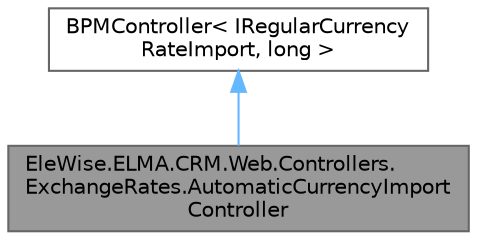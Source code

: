 digraph "EleWise.ELMA.CRM.Web.Controllers.ExchangeRates.AutomaticCurrencyImportController"
{
 // LATEX_PDF_SIZE
  bgcolor="transparent";
  edge [fontname=Helvetica,fontsize=10,labelfontname=Helvetica,labelfontsize=10];
  node [fontname=Helvetica,fontsize=10,shape=box,height=0.2,width=0.4];
  Node1 [id="Node000001",label="EleWise.ELMA.CRM.Web.Controllers.\lExchangeRates.AutomaticCurrencyImport\lController",height=0.2,width=0.4,color="gray40", fillcolor="grey60", style="filled", fontcolor="black",tooltip=" "];
  Node2 -> Node1 [id="edge1_Node000001_Node000002",dir="back",color="steelblue1",style="solid",tooltip=" "];
  Node2 [id="Node000002",label="BPMController\< IRegularCurrency\lRateImport, long \>",height=0.2,width=0.4,color="gray40", fillcolor="white", style="filled",tooltip=" "];
}
